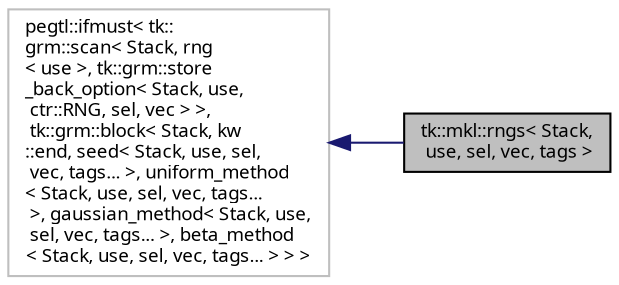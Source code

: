 digraph "tk::mkl::rngs&lt; Stack, use, sel, vec, tags &gt;"
{
 // INTERACTIVE_SVG=YES
  bgcolor="transparent";
  edge [fontname="sans-serif",fontsize="9",labelfontname="sans-serif",labelfontsize="9"];
  node [fontname="sans-serif",fontsize="9",shape=record];
  rankdir="LR";
  Node1 [label="tk::mkl::rngs\< Stack,\l use, sel, vec, tags \>",height=0.2,width=0.4,color="black", fillcolor="grey75", style="filled", fontcolor="black"];
  Node2 -> Node1 [dir="back",color="midnightblue",fontsize="9",style="solid",fontname="sans-serif"];
  Node2 [label="pegtl::ifmust\< tk::\lgrm::scan\< Stack, rng\l\< use \>, tk::grm::store\l_back_option\< Stack, use,\l ctr::RNG, sel, vec \> \>,\l tk::grm::block\< Stack, kw\l::end, seed\< Stack, use, sel,\l vec, tags... \>, uniform_method\l\< Stack, use, sel, vec, tags...\l \>, gaussian_method\< Stack, use,\l sel, vec, tags... \>, beta_method\l\< Stack, use, sel, vec, tags... \> \> \>",height=0.2,width=0.4,color="grey75"];
}
